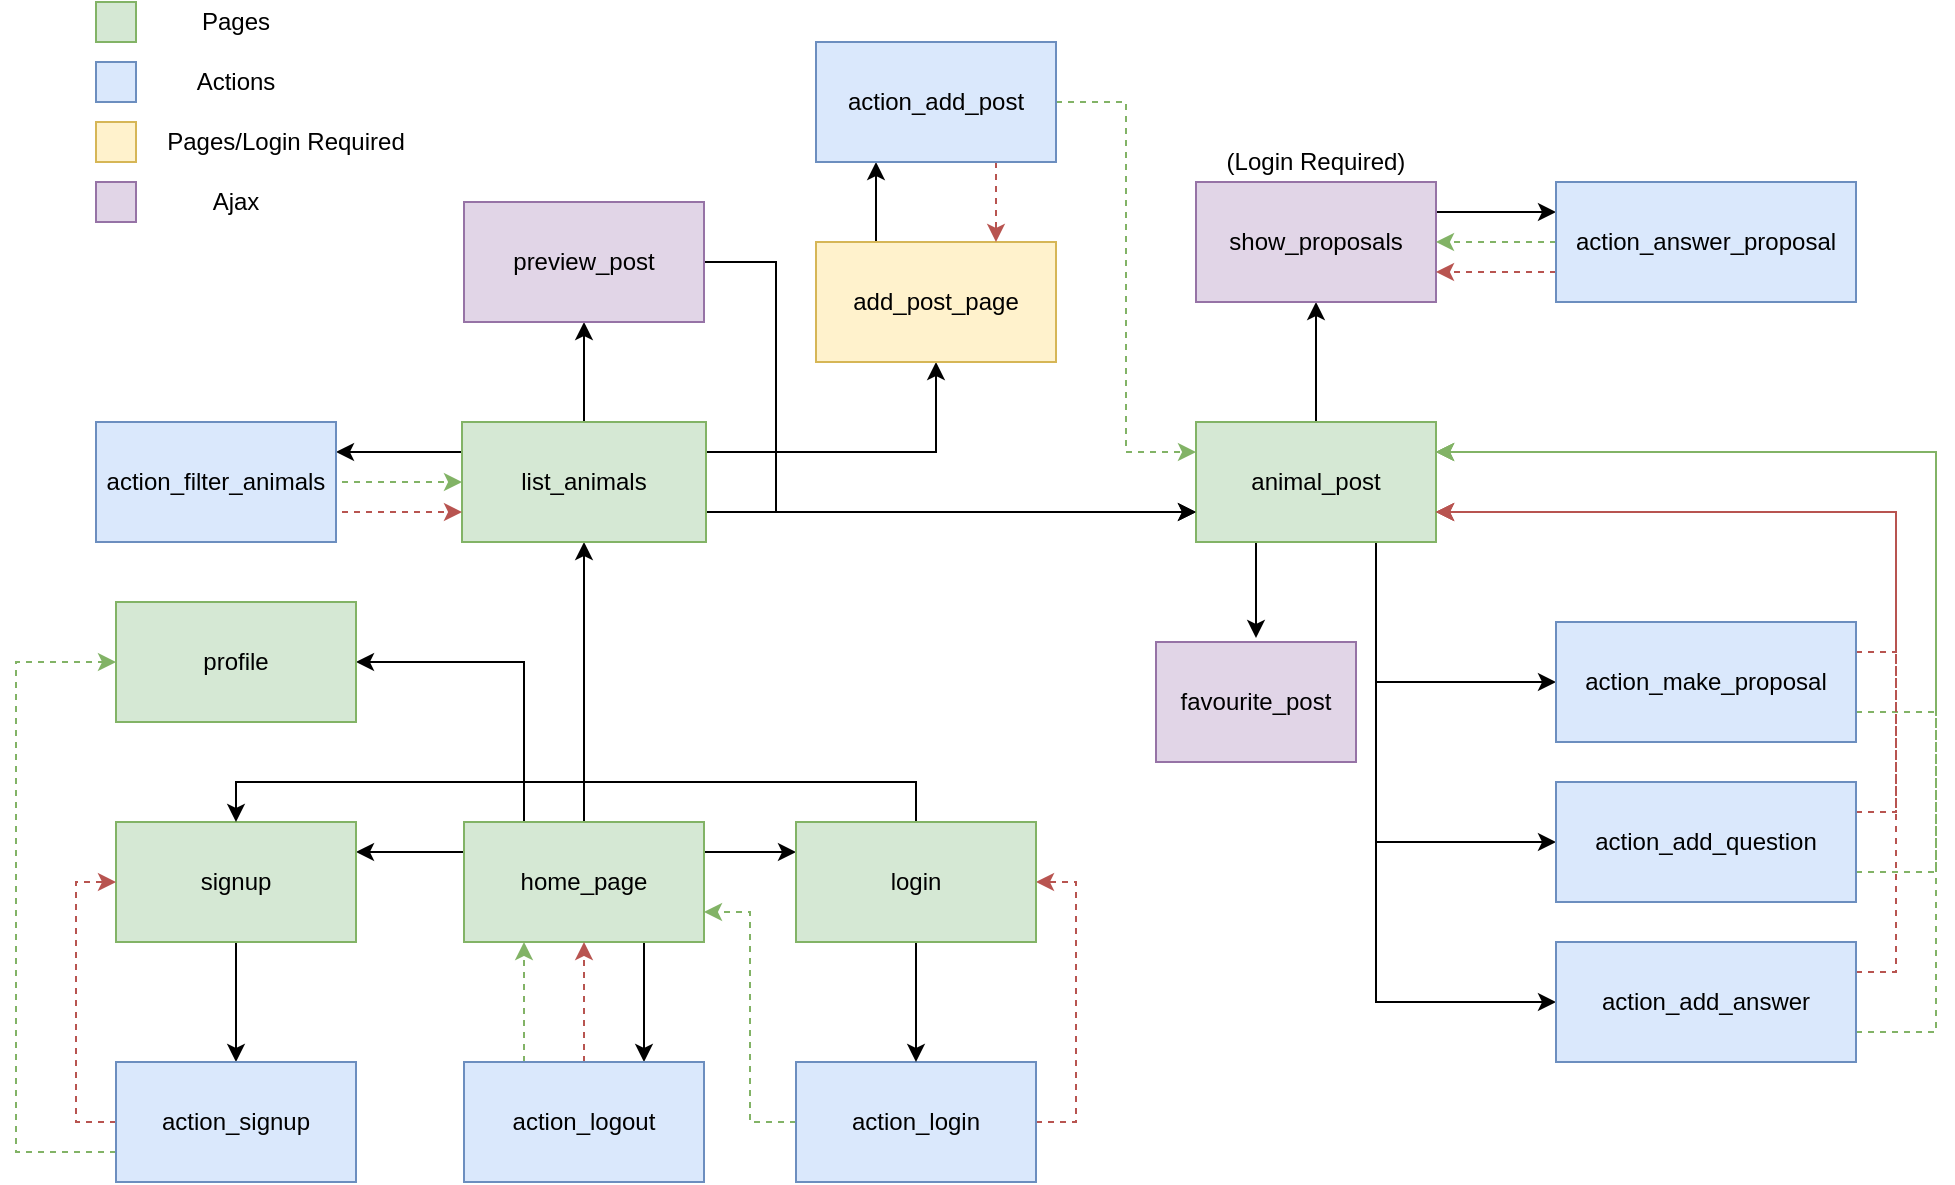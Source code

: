 <mxfile version="13.10.4" type="device"><diagram id="YFT_qSiB2kMt1HVB6Zt0" name="Page-1"><mxGraphModel dx="1422" dy="796" grid="1" gridSize="10" guides="1" tooltips="1" connect="1" arrows="1" fold="1" page="1" pageScale="1" pageWidth="827" pageHeight="1169" math="0" shadow="0"><root><mxCell id="0"/><mxCell id="1" parent="0"/><mxCell id="7VbJM1r4_z_jr_okdKqC-8" style="edgeStyle=orthogonalEdgeStyle;rounded=0;orthogonalLoop=1;jettySize=auto;html=1;exitX=0;exitY=0.25;exitDx=0;exitDy=0;entryX=1;entryY=0.25;entryDx=0;entryDy=0;" parent="1" source="7VbJM1r4_z_jr_okdKqC-1" target="7VbJM1r4_z_jr_okdKqC-2" edge="1"><mxGeometry relative="1" as="geometry"/></mxCell><mxCell id="jqRvhwwpTAMyasY6WVKT-3" style="edgeStyle=orthogonalEdgeStyle;rounded=0;orthogonalLoop=1;jettySize=auto;html=1;exitX=1;exitY=0.25;exitDx=0;exitDy=0;entryX=0;entryY=0.25;entryDx=0;entryDy=0;" parent="1" source="7VbJM1r4_z_jr_okdKqC-1" target="jqRvhwwpTAMyasY6WVKT-21" edge="1"><mxGeometry relative="1" as="geometry"><Array as="points"/></mxGeometry></mxCell><mxCell id="jqRvhwwpTAMyasY6WVKT-4" style="edgeStyle=orthogonalEdgeStyle;rounded=0;orthogonalLoop=1;jettySize=auto;html=1;exitX=0.75;exitY=1;exitDx=0;exitDy=0;entryX=0.75;entryY=0;entryDx=0;entryDy=0;" parent="1" source="7VbJM1r4_z_jr_okdKqC-1" target="7VbJM1r4_z_jr_okdKqC-3" edge="1"><mxGeometry relative="1" as="geometry"/></mxCell><mxCell id="jqRvhwwpTAMyasY6WVKT-7" style="edgeStyle=orthogonalEdgeStyle;rounded=0;orthogonalLoop=1;jettySize=auto;html=1;exitX=0.5;exitY=0;exitDx=0;exitDy=0;entryX=0.5;entryY=1;entryDx=0;entryDy=0;" parent="1" source="7VbJM1r4_z_jr_okdKqC-1" target="wE_pWC_oFrWQAzYefzeZ-1" edge="1"><mxGeometry relative="1" as="geometry"/></mxCell><mxCell id="anlWSfdA1dWf7ep_q9Ns-2" style="edgeStyle=orthogonalEdgeStyle;rounded=0;orthogonalLoop=1;jettySize=auto;html=1;exitX=0.25;exitY=0;exitDx=0;exitDy=0;entryX=1;entryY=0.5;entryDx=0;entryDy=0;" edge="1" parent="1" source="7VbJM1r4_z_jr_okdKqC-1" target="anlWSfdA1dWf7ep_q9Ns-1"><mxGeometry relative="1" as="geometry"/></mxCell><mxCell id="7VbJM1r4_z_jr_okdKqC-1" value="&lt;div&gt;home_page&lt;/div&gt;" style="rounded=0;whiteSpace=wrap;html=1;fillColor=#d5e8d4;strokeColor=#82b366;" parent="1" vertex="1"><mxGeometry x="284" y="470" width="120" height="60" as="geometry"/></mxCell><mxCell id="7VbJM1r4_z_jr_okdKqC-5" style="edgeStyle=orthogonalEdgeStyle;rounded=0;orthogonalLoop=1;jettySize=auto;html=1;exitX=0.5;exitY=1;exitDx=0;exitDy=0;entryX=0.5;entryY=0;entryDx=0;entryDy=0;" parent="1" source="7VbJM1r4_z_jr_okdKqC-2" target="7VbJM1r4_z_jr_okdKqC-4" edge="1"><mxGeometry relative="1" as="geometry"/></mxCell><mxCell id="7VbJM1r4_z_jr_okdKqC-2" value="signup" style="rounded=0;whiteSpace=wrap;html=1;fillColor=#d5e8d4;strokeColor=#82b366;" parent="1" vertex="1"><mxGeometry x="110" y="470" width="120" height="60" as="geometry"/></mxCell><mxCell id="7VbJM1r4_z_jr_okdKqC-6" style="edgeStyle=orthogonalEdgeStyle;rounded=0;orthogonalLoop=1;jettySize=auto;html=1;exitX=0.25;exitY=0;exitDx=0;exitDy=0;entryX=0.25;entryY=1;entryDx=0;entryDy=0;fillColor=#d5e8d4;strokeColor=#82b366;dashed=1;" parent="1" source="7VbJM1r4_z_jr_okdKqC-3" target="7VbJM1r4_z_jr_okdKqC-1" edge="1"><mxGeometry relative="1" as="geometry"/></mxCell><mxCell id="jqRvhwwpTAMyasY6WVKT-29" style="edgeStyle=orthogonalEdgeStyle;rounded=0;orthogonalLoop=1;jettySize=auto;html=1;exitX=0.5;exitY=0;exitDx=0;exitDy=0;entryX=0.5;entryY=1;entryDx=0;entryDy=0;fillColor=#f8cecc;strokeColor=#b85450;dashed=1;" parent="1" source="7VbJM1r4_z_jr_okdKqC-3" target="7VbJM1r4_z_jr_okdKqC-1" edge="1"><mxGeometry relative="1" as="geometry"/></mxCell><mxCell id="7VbJM1r4_z_jr_okdKqC-3" value="action_logout" style="rounded=0;whiteSpace=wrap;html=1;fillColor=#dae8fc;strokeColor=#6c8ebf;" parent="1" vertex="1"><mxGeometry x="284" y="590" width="120" height="60" as="geometry"/></mxCell><mxCell id="7VbJM1r4_z_jr_okdKqC-20" style="edgeStyle=orthogonalEdgeStyle;rounded=0;orthogonalLoop=1;jettySize=auto;html=1;exitX=0;exitY=0.5;exitDx=0;exitDy=0;entryX=0;entryY=0.5;entryDx=0;entryDy=0;dashed=1;fillColor=#f8cecc;strokeColor=#b85450;" parent="1" source="7VbJM1r4_z_jr_okdKqC-4" target="7VbJM1r4_z_jr_okdKqC-2" edge="1"><mxGeometry relative="1" as="geometry"/></mxCell><mxCell id="anlWSfdA1dWf7ep_q9Ns-4" style="edgeStyle=orthogonalEdgeStyle;rounded=0;orthogonalLoop=1;jettySize=auto;html=1;exitX=0;exitY=0.75;exitDx=0;exitDy=0;entryX=0;entryY=0.5;entryDx=0;entryDy=0;dashed=1;fillColor=#d5e8d4;strokeColor=#82b366;" edge="1" parent="1" source="7VbJM1r4_z_jr_okdKqC-4" target="anlWSfdA1dWf7ep_q9Ns-1"><mxGeometry relative="1" as="geometry"><Array as="points"><mxPoint x="60" y="635"/><mxPoint x="60" y="390"/></Array></mxGeometry></mxCell><mxCell id="7VbJM1r4_z_jr_okdKqC-4" value="action_signup" style="rounded=0;whiteSpace=wrap;html=1;fillColor=#dae8fc;strokeColor=#6c8ebf;" parent="1" vertex="1"><mxGeometry x="110" y="590" width="120" height="60" as="geometry"/></mxCell><mxCell id="jqRvhwwpTAMyasY6WVKT-2" style="edgeStyle=orthogonalEdgeStyle;rounded=0;orthogonalLoop=1;jettySize=auto;html=1;exitX=0;exitY=0.5;exitDx=0;exitDy=0;entryX=1;entryY=0.75;entryDx=0;entryDy=0;fillColor=#d5e8d4;strokeColor=#82b366;dashed=1;" parent="1" source="7VbJM1r4_z_jr_okdKqC-12" target="7VbJM1r4_z_jr_okdKqC-1" edge="1"><mxGeometry relative="1" as="geometry"><mxPoint x="410" y="515" as="targetPoint"/></mxGeometry></mxCell><mxCell id="jqRvhwwpTAMyasY6WVKT-23" style="edgeStyle=orthogonalEdgeStyle;rounded=0;orthogonalLoop=1;jettySize=auto;html=1;exitX=1;exitY=0.5;exitDx=0;exitDy=0;entryX=1;entryY=0.5;entryDx=0;entryDy=0;fillColor=#f8cecc;strokeColor=#b85450;dashed=1;" parent="1" source="7VbJM1r4_z_jr_okdKqC-12" target="jqRvhwwpTAMyasY6WVKT-21" edge="1"><mxGeometry relative="1" as="geometry"/></mxCell><mxCell id="7VbJM1r4_z_jr_okdKqC-12" value="action_login" style="rounded=0;whiteSpace=wrap;html=1;fillColor=#dae8fc;strokeColor=#6c8ebf;" parent="1" vertex="1"><mxGeometry x="450" y="590" width="120" height="60" as="geometry"/></mxCell><mxCell id="jqRvhwwpTAMyasY6WVKT-8" style="edgeStyle=orthogonalEdgeStyle;rounded=0;orthogonalLoop=1;jettySize=auto;html=1;exitX=1;exitY=0.75;exitDx=0;exitDy=0;entryX=0;entryY=0.75;entryDx=0;entryDy=0;" parent="1" source="wE_pWC_oFrWQAzYefzeZ-1" target="jqRvhwwpTAMyasY6WVKT-6" edge="1"><mxGeometry relative="1" as="geometry"/></mxCell><mxCell id="sU_Zfm6bdwr9XpEjXtP4-13" style="edgeStyle=orthogonalEdgeStyle;rounded=0;orthogonalLoop=1;jettySize=auto;html=1;exitX=1;exitY=0.25;exitDx=0;exitDy=0;" parent="1" source="wE_pWC_oFrWQAzYefzeZ-1" target="sU_Zfm6bdwr9XpEjXtP4-12" edge="1"><mxGeometry relative="1" as="geometry"/></mxCell><mxCell id="sU_Zfm6bdwr9XpEjXtP4-20" style="edgeStyle=orthogonalEdgeStyle;rounded=0;orthogonalLoop=1;jettySize=auto;html=1;exitX=0;exitY=0.25;exitDx=0;exitDy=0;entryX=1;entryY=0.25;entryDx=0;entryDy=0;" parent="1" source="wE_pWC_oFrWQAzYefzeZ-1" target="wE_pWC_oFrWQAzYefzeZ-3" edge="1"><mxGeometry relative="1" as="geometry"/></mxCell><mxCell id="sU_Zfm6bdwr9XpEjXtP4-23" style="edgeStyle=orthogonalEdgeStyle;rounded=0;orthogonalLoop=1;jettySize=auto;html=1;exitX=0.5;exitY=0;exitDx=0;exitDy=0;entryX=0.5;entryY=1;entryDx=0;entryDy=0;" parent="1" source="wE_pWC_oFrWQAzYefzeZ-1" target="sU_Zfm6bdwr9XpEjXtP4-24" edge="1"><mxGeometry relative="1" as="geometry"><mxPoint x="344" y="220" as="targetPoint"/></mxGeometry></mxCell><mxCell id="wE_pWC_oFrWQAzYefzeZ-1" value="list_animals" style="rounded=0;whiteSpace=wrap;html=1;fillColor=#d5e8d4;strokeColor=#82b366;" parent="1" vertex="1"><mxGeometry x="283" y="270" width="122" height="60" as="geometry"/></mxCell><mxCell id="jqRvhwwpTAMyasY6WVKT-30" style="edgeStyle=orthogonalEdgeStyle;rounded=0;orthogonalLoop=1;jettySize=auto;html=1;exitX=1;exitY=0.5;exitDx=0;exitDy=0;entryX=0;entryY=0.75;entryDx=0;entryDy=0;dashed=1;fillColor=#f8cecc;strokeColor=#b85450;" parent="1" source="wE_pWC_oFrWQAzYefzeZ-3" target="wE_pWC_oFrWQAzYefzeZ-1" edge="1"><mxGeometry relative="1" as="geometry"><Array as="points"><mxPoint x="220" y="315"/></Array></mxGeometry></mxCell><mxCell id="sU_Zfm6bdwr9XpEjXtP4-19" style="edgeStyle=orthogonalEdgeStyle;rounded=0;orthogonalLoop=1;jettySize=auto;html=1;exitX=1;exitY=0.25;exitDx=0;exitDy=0;entryX=0;entryY=0.5;entryDx=0;entryDy=0;dashed=1;fillColor=#d5e8d4;strokeColor=#82b366;" parent="1" source="wE_pWC_oFrWQAzYefzeZ-3" target="wE_pWC_oFrWQAzYefzeZ-1" edge="1"><mxGeometry relative="1" as="geometry"><Array as="points"><mxPoint x="220" y="300"/></Array></mxGeometry></mxCell><mxCell id="wE_pWC_oFrWQAzYefzeZ-3" value="&lt;div&gt;action_filter_animals&lt;/div&gt;" style="rounded=0;whiteSpace=wrap;html=1;fillColor=#dae8fc;strokeColor=#6c8ebf;" parent="1" vertex="1"><mxGeometry x="100" y="270" width="120" height="60" as="geometry"/></mxCell><mxCell id="jqRvhwwpTAMyasY6WVKT-10" style="edgeStyle=orthogonalEdgeStyle;rounded=0;orthogonalLoop=1;jettySize=auto;html=1;exitX=0.75;exitY=1;exitDx=0;exitDy=0;entryX=0;entryY=0.5;entryDx=0;entryDy=0;" parent="1" source="jqRvhwwpTAMyasY6WVKT-6" target="jqRvhwwpTAMyasY6WVKT-9" edge="1"><mxGeometry relative="1" as="geometry"/></mxCell><mxCell id="jqRvhwwpTAMyasY6WVKT-12" style="edgeStyle=orthogonalEdgeStyle;rounded=0;orthogonalLoop=1;jettySize=auto;html=1;exitX=0.75;exitY=1;exitDx=0;exitDy=0;entryX=0;entryY=0.5;entryDx=0;entryDy=0;" parent="1" source="jqRvhwwpTAMyasY6WVKT-6" target="jqRvhwwpTAMyasY6WVKT-13" edge="1"><mxGeometry relative="1" as="geometry"><mxPoint x="740" y="200" as="targetPoint"/></mxGeometry></mxCell><mxCell id="jqRvhwwpTAMyasY6WVKT-16" style="edgeStyle=orthogonalEdgeStyle;rounded=0;orthogonalLoop=1;jettySize=auto;html=1;exitX=0.75;exitY=1;exitDx=0;exitDy=0;entryX=0;entryY=0.5;entryDx=0;entryDy=0;" parent="1" source="jqRvhwwpTAMyasY6WVKT-6" target="jqRvhwwpTAMyasY6WVKT-15" edge="1"><mxGeometry relative="1" as="geometry"/></mxCell><mxCell id="sU_Zfm6bdwr9XpEjXtP4-3" style="edgeStyle=orthogonalEdgeStyle;rounded=0;orthogonalLoop=1;jettySize=auto;html=1;exitX=0.5;exitY=0;exitDx=0;exitDy=0;entryX=0.5;entryY=1;entryDx=0;entryDy=0;" parent="1" source="jqRvhwwpTAMyasY6WVKT-6" target="sU_Zfm6bdwr9XpEjXtP4-2" edge="1"><mxGeometry relative="1" as="geometry"/></mxCell><mxCell id="sU_Zfm6bdwr9XpEjXtP4-26" style="edgeStyle=orthogonalEdgeStyle;rounded=0;orthogonalLoop=1;jettySize=auto;html=1;exitX=0.25;exitY=1;exitDx=0;exitDy=0;" parent="1" source="jqRvhwwpTAMyasY6WVKT-6" edge="1"><mxGeometry relative="1" as="geometry"><mxPoint x="680" y="378" as="targetPoint"/></mxGeometry></mxCell><mxCell id="jqRvhwwpTAMyasY6WVKT-6" value="animal_post" style="rounded=0;whiteSpace=wrap;html=1;fillColor=#d5e8d4;strokeColor=#82b366;" parent="1" vertex="1"><mxGeometry x="650" y="270" width="120" height="60" as="geometry"/></mxCell><mxCell id="jqRvhwwpTAMyasY6WVKT-11" style="edgeStyle=orthogonalEdgeStyle;rounded=0;orthogonalLoop=1;jettySize=auto;html=1;exitX=1;exitY=0.75;exitDx=0;exitDy=0;entryX=1;entryY=0.25;entryDx=0;entryDy=0;fillColor=#d5e8d4;strokeColor=#82b366;dashed=1;" parent="1" source="jqRvhwwpTAMyasY6WVKT-9" target="jqRvhwwpTAMyasY6WVKT-6" edge="1"><mxGeometry relative="1" as="geometry"><Array as="points"><mxPoint x="1020" y="415"/><mxPoint x="1020" y="285"/></Array></mxGeometry></mxCell><mxCell id="jqRvhwwpTAMyasY6WVKT-24" style="edgeStyle=orthogonalEdgeStyle;rounded=0;orthogonalLoop=1;jettySize=auto;html=1;exitX=1;exitY=0.25;exitDx=0;exitDy=0;entryX=1;entryY=0.75;entryDx=0;entryDy=0;dashed=1;fillColor=#f8cecc;strokeColor=#b85450;" parent="1" source="jqRvhwwpTAMyasY6WVKT-9" target="jqRvhwwpTAMyasY6WVKT-6" edge="1"><mxGeometry relative="1" as="geometry"/></mxCell><mxCell id="jqRvhwwpTAMyasY6WVKT-9" value="&lt;div&gt;action_make_proposal&lt;/div&gt;" style="rounded=0;whiteSpace=wrap;html=1;fillColor=#dae8fc;strokeColor=#6c8ebf;" parent="1" vertex="1"><mxGeometry x="830" y="370" width="150" height="60" as="geometry"/></mxCell><mxCell id="jqRvhwwpTAMyasY6WVKT-14" style="edgeStyle=orthogonalEdgeStyle;rounded=0;orthogonalLoop=1;jettySize=auto;html=1;exitX=1;exitY=0.75;exitDx=0;exitDy=0;entryX=1;entryY=0.25;entryDx=0;entryDy=0;fillColor=#d5e8d4;strokeColor=#82b366;dashed=1;" parent="1" source="jqRvhwwpTAMyasY6WVKT-13" target="jqRvhwwpTAMyasY6WVKT-6" edge="1"><mxGeometry relative="1" as="geometry"><Array as="points"><mxPoint x="1020" y="495"/><mxPoint x="1020" y="285"/></Array></mxGeometry></mxCell><mxCell id="jqRvhwwpTAMyasY6WVKT-25" style="edgeStyle=orthogonalEdgeStyle;rounded=0;orthogonalLoop=1;jettySize=auto;html=1;exitX=1;exitY=0.25;exitDx=0;exitDy=0;entryX=1;entryY=0.75;entryDx=0;entryDy=0;dashed=1;fillColor=#f8cecc;strokeColor=#b85450;" parent="1" source="jqRvhwwpTAMyasY6WVKT-13" target="jqRvhwwpTAMyasY6WVKT-6" edge="1"><mxGeometry relative="1" as="geometry"/></mxCell><mxCell id="jqRvhwwpTAMyasY6WVKT-13" value="action_add_question" style="rounded=0;whiteSpace=wrap;html=1;fillColor=#dae8fc;strokeColor=#6c8ebf;" parent="1" vertex="1"><mxGeometry x="830" y="450" width="150" height="60" as="geometry"/></mxCell><mxCell id="jqRvhwwpTAMyasY6WVKT-17" style="edgeStyle=orthogonalEdgeStyle;rounded=0;orthogonalLoop=1;jettySize=auto;html=1;exitX=1;exitY=0.75;exitDx=0;exitDy=0;entryX=1;entryY=0.25;entryDx=0;entryDy=0;dashed=1;fillColor=#d5e8d4;strokeColor=#82b366;" parent="1" source="jqRvhwwpTAMyasY6WVKT-15" target="jqRvhwwpTAMyasY6WVKT-6" edge="1"><mxGeometry relative="1" as="geometry"><Array as="points"><mxPoint x="1020" y="575"/><mxPoint x="1020" y="285"/></Array></mxGeometry></mxCell><mxCell id="jqRvhwwpTAMyasY6WVKT-27" style="edgeStyle=orthogonalEdgeStyle;rounded=0;orthogonalLoop=1;jettySize=auto;html=1;exitX=1;exitY=0.25;exitDx=0;exitDy=0;entryX=1;entryY=0.75;entryDx=0;entryDy=0;dashed=1;fillColor=#f8cecc;strokeColor=#b85450;" parent="1" source="jqRvhwwpTAMyasY6WVKT-15" target="jqRvhwwpTAMyasY6WVKT-6" edge="1"><mxGeometry relative="1" as="geometry"/></mxCell><mxCell id="jqRvhwwpTAMyasY6WVKT-15" value="action_add_answer" style="rounded=0;whiteSpace=wrap;html=1;fillColor=#dae8fc;strokeColor=#6c8ebf;" parent="1" vertex="1"><mxGeometry x="830" y="530" width="150" height="60" as="geometry"/></mxCell><mxCell id="jqRvhwwpTAMyasY6WVKT-22" style="edgeStyle=orthogonalEdgeStyle;rounded=0;orthogonalLoop=1;jettySize=auto;html=1;exitX=0.5;exitY=1;exitDx=0;exitDy=0;entryX=0.5;entryY=0;entryDx=0;entryDy=0;" parent="1" source="jqRvhwwpTAMyasY6WVKT-21" target="7VbJM1r4_z_jr_okdKqC-12" edge="1"><mxGeometry relative="1" as="geometry"/></mxCell><mxCell id="jqRvhwwpTAMyasY6WVKT-28" style="edgeStyle=orthogonalEdgeStyle;rounded=0;orthogonalLoop=1;jettySize=auto;html=1;exitX=0.5;exitY=0;exitDx=0;exitDy=0;entryX=0.5;entryY=0;entryDx=0;entryDy=0;" parent="1" source="jqRvhwwpTAMyasY6WVKT-21" target="7VbJM1r4_z_jr_okdKqC-2" edge="1"><mxGeometry relative="1" as="geometry"/></mxCell><mxCell id="jqRvhwwpTAMyasY6WVKT-21" value="&lt;div&gt;login&lt;/div&gt;" style="rounded=0;whiteSpace=wrap;html=1;fillColor=#d5e8d4;strokeColor=#82b366;" parent="1" vertex="1"><mxGeometry x="450" y="470" width="120" height="60" as="geometry"/></mxCell><mxCell id="sU_Zfm6bdwr9XpEjXtP4-9" style="edgeStyle=orthogonalEdgeStyle;rounded=0;orthogonalLoop=1;jettySize=auto;html=1;exitX=1;exitY=0.25;exitDx=0;exitDy=0;entryX=0;entryY=0.25;entryDx=0;entryDy=0;" parent="1" source="sU_Zfm6bdwr9XpEjXtP4-2" target="sU_Zfm6bdwr9XpEjXtP4-8" edge="1"><mxGeometry relative="1" as="geometry"/></mxCell><mxCell id="sU_Zfm6bdwr9XpEjXtP4-2" value="show_proposals" style="rounded=0;whiteSpace=wrap;html=1;strokeColor=#9673a6;fillColor=#e1d5e7;" parent="1" vertex="1"><mxGeometry x="650" y="150" width="120" height="60" as="geometry"/></mxCell><mxCell id="sU_Zfm6bdwr9XpEjXtP4-6" value="" style="rounded=0;whiteSpace=wrap;html=1;fillColor=#fff2cc;strokeColor=#d6b656;" parent="1" vertex="1"><mxGeometry x="100" y="120" width="20" height="20" as="geometry"/></mxCell><mxCell id="sU_Zfm6bdwr9XpEjXtP4-7" value="Pages/Login Required" style="text;html=1;strokeColor=none;fillColor=none;align=center;verticalAlign=middle;whiteSpace=wrap;rounded=0;" parent="1" vertex="1"><mxGeometry x="130" y="120" width="130" height="20" as="geometry"/></mxCell><mxCell id="sU_Zfm6bdwr9XpEjXtP4-10" style="edgeStyle=orthogonalEdgeStyle;rounded=0;orthogonalLoop=1;jettySize=auto;html=1;exitX=0;exitY=0.5;exitDx=0;exitDy=0;entryX=1;entryY=0.5;entryDx=0;entryDy=0;fillColor=#d5e8d4;strokeColor=#82b366;dashed=1;" parent="1" source="sU_Zfm6bdwr9XpEjXtP4-8" target="sU_Zfm6bdwr9XpEjXtP4-2" edge="1"><mxGeometry relative="1" as="geometry"/></mxCell><mxCell id="sU_Zfm6bdwr9XpEjXtP4-11" style="edgeStyle=orthogonalEdgeStyle;rounded=0;orthogonalLoop=1;jettySize=auto;html=1;exitX=0;exitY=0.75;exitDx=0;exitDy=0;entryX=1;entryY=0.75;entryDx=0;entryDy=0;fillColor=#f8cecc;strokeColor=#b85450;dashed=1;" parent="1" source="sU_Zfm6bdwr9XpEjXtP4-8" target="sU_Zfm6bdwr9XpEjXtP4-2" edge="1"><mxGeometry relative="1" as="geometry"/></mxCell><mxCell id="sU_Zfm6bdwr9XpEjXtP4-8" value="action_answer_proposal" style="rounded=0;whiteSpace=wrap;html=1;fillColor=#dae8fc;strokeColor=#6c8ebf;" parent="1" vertex="1"><mxGeometry x="830" y="150" width="150" height="60" as="geometry"/></mxCell><mxCell id="sU_Zfm6bdwr9XpEjXtP4-16" style="edgeStyle=orthogonalEdgeStyle;rounded=0;orthogonalLoop=1;jettySize=auto;html=1;exitX=0.25;exitY=0;exitDx=0;exitDy=0;entryX=0.25;entryY=1;entryDx=0;entryDy=0;" parent="1" source="sU_Zfm6bdwr9XpEjXtP4-12" target="sU_Zfm6bdwr9XpEjXtP4-14" edge="1"><mxGeometry relative="1" as="geometry"/></mxCell><mxCell id="sU_Zfm6bdwr9XpEjXtP4-12" value="add_post_page" style="rounded=0;whiteSpace=wrap;html=1;fillColor=#fff2cc;strokeColor=#d6b656;" parent="1" vertex="1"><mxGeometry x="460" y="180" width="120" height="60" as="geometry"/></mxCell><mxCell id="sU_Zfm6bdwr9XpEjXtP4-17" style="edgeStyle=orthogonalEdgeStyle;rounded=0;orthogonalLoop=1;jettySize=auto;html=1;exitX=0.75;exitY=1;exitDx=0;exitDy=0;entryX=0.75;entryY=0;entryDx=0;entryDy=0;dashed=1;fillColor=#f8cecc;strokeColor=#b85450;" parent="1" source="sU_Zfm6bdwr9XpEjXtP4-14" target="sU_Zfm6bdwr9XpEjXtP4-12" edge="1"><mxGeometry relative="1" as="geometry"/></mxCell><mxCell id="sU_Zfm6bdwr9XpEjXtP4-18" style="edgeStyle=orthogonalEdgeStyle;rounded=0;orthogonalLoop=1;jettySize=auto;html=1;exitX=1;exitY=0.5;exitDx=0;exitDy=0;entryX=0;entryY=0.25;entryDx=0;entryDy=0;dashed=1;fillColor=#d5e8d4;strokeColor=#82b366;" parent="1" source="sU_Zfm6bdwr9XpEjXtP4-14" target="jqRvhwwpTAMyasY6WVKT-6" edge="1"><mxGeometry relative="1" as="geometry"/></mxCell><mxCell id="sU_Zfm6bdwr9XpEjXtP4-14" value="&lt;div&gt;action_add_post&lt;/div&gt;" style="rounded=0;whiteSpace=wrap;html=1;fillColor=#dae8fc;strokeColor=#6c8ebf;" parent="1" vertex="1"><mxGeometry x="460" y="80" width="120" height="60" as="geometry"/></mxCell><mxCell id="sU_Zfm6bdwr9XpEjXtP4-21" value="" style="rounded=0;whiteSpace=wrap;html=1;fillColor=#e1d5e7;strokeColor=#9673a6;" parent="1" vertex="1"><mxGeometry x="100" y="150" width="20" height="20" as="geometry"/></mxCell><mxCell id="sU_Zfm6bdwr9XpEjXtP4-22" value="&lt;div&gt;Ajax&lt;/div&gt;" style="text;html=1;strokeColor=none;fillColor=none;align=center;verticalAlign=middle;whiteSpace=wrap;rounded=0;" parent="1" vertex="1"><mxGeometry x="150" y="150" width="40" height="20" as="geometry"/></mxCell><mxCell id="sU_Zfm6bdwr9XpEjXtP4-31" style="edgeStyle=orthogonalEdgeStyle;rounded=0;orthogonalLoop=1;jettySize=auto;html=1;exitX=1;exitY=0.5;exitDx=0;exitDy=0;entryX=0;entryY=0.75;entryDx=0;entryDy=0;" parent="1" source="sU_Zfm6bdwr9XpEjXtP4-24" target="jqRvhwwpTAMyasY6WVKT-6" edge="1"><mxGeometry relative="1" as="geometry"><Array as="points"><mxPoint x="440" y="190"/><mxPoint x="440" y="315"/></Array></mxGeometry></mxCell><mxCell id="sU_Zfm6bdwr9XpEjXtP4-24" value="preview_post" style="rounded=0;whiteSpace=wrap;html=1;fillColor=#e1d5e7;strokeColor=#9673a6;" parent="1" vertex="1"><mxGeometry x="284" y="160" width="120" height="60" as="geometry"/></mxCell><mxCell id="sU_Zfm6bdwr9XpEjXtP4-25" value="favourite_post" style="rounded=0;whiteSpace=wrap;html=1;fillColor=#e1d5e7;strokeColor=#9673a6;" parent="1" vertex="1"><mxGeometry x="630" y="380" width="100" height="60" as="geometry"/></mxCell><mxCell id="sU_Zfm6bdwr9XpEjXtP4-27" value="" style="rounded=0;whiteSpace=wrap;html=1;fillColor=#dae8fc;strokeColor=#6c8ebf;" parent="1" vertex="1"><mxGeometry x="100" y="90" width="20" height="20" as="geometry"/></mxCell><mxCell id="sU_Zfm6bdwr9XpEjXtP4-28" value="Actions" style="text;html=1;strokeColor=none;fillColor=none;align=center;verticalAlign=middle;whiteSpace=wrap;rounded=0;" parent="1" vertex="1"><mxGeometry x="120" y="90" width="100" height="20" as="geometry"/></mxCell><mxCell id="sU_Zfm6bdwr9XpEjXtP4-29" value="" style="rounded=0;whiteSpace=wrap;html=1;fillColor=#d5e8d4;strokeColor=#82b366;" parent="1" vertex="1"><mxGeometry x="100" y="60" width="20" height="20" as="geometry"/></mxCell><mxCell id="sU_Zfm6bdwr9XpEjXtP4-30" value="Pages" style="text;html=1;strokeColor=none;fillColor=none;align=center;verticalAlign=middle;whiteSpace=wrap;rounded=0;" parent="1" vertex="1"><mxGeometry x="120" y="60" width="100" height="20" as="geometry"/></mxCell><mxCell id="sU_Zfm6bdwr9XpEjXtP4-32" value="(Login Required)" style="text;html=1;strokeColor=none;fillColor=none;align=center;verticalAlign=middle;whiteSpace=wrap;rounded=0;" parent="1" vertex="1"><mxGeometry x="650" y="130" width="120" height="20" as="geometry"/></mxCell><mxCell id="anlWSfdA1dWf7ep_q9Ns-1" value="profile" style="rounded=0;whiteSpace=wrap;html=1;fillColor=#d5e8d4;strokeColor=#82b366;" vertex="1" parent="1"><mxGeometry x="110" y="360" width="120" height="60" as="geometry"/></mxCell></root></mxGraphModel></diagram></mxfile>